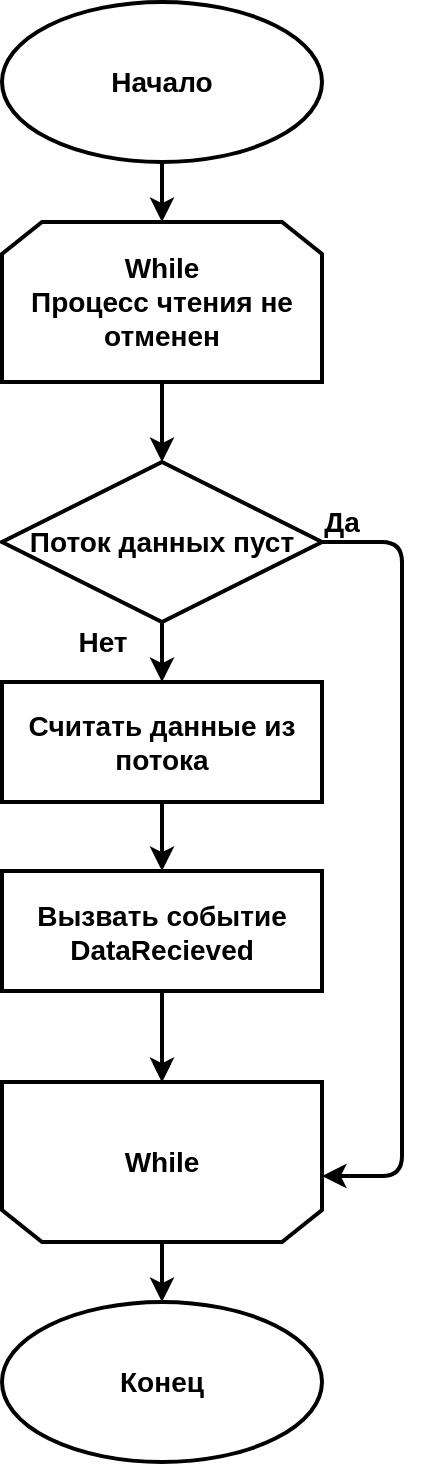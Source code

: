 <mxfile version="13.1.14" type="device"><diagram id="C5RBs43oDa-KdzZeNtuy" name="Page-1"><mxGraphModel grid="1" dx="868" dy="480" gridSize="10" guides="1" tooltips="1" connect="1" arrows="1" fold="1" page="1" pageScale="1" pageWidth="827" pageHeight="1169" math="0" shadow="0"><root><mxCell id="WIyWlLk6GJQsqaUBKTNV-0"/><mxCell id="WIyWlLk6GJQsqaUBKTNV-1" parent="WIyWlLk6GJQsqaUBKTNV-0"/><mxCell id="ugzJyn8NmBtLDIjo5Avi-0" value="&lt;font style=&quot;font-size: 14px&quot;&gt;&lt;b&gt;While&lt;br&gt;Процесс чтения не отменен&lt;/b&gt;&lt;/font&gt;" parent="WIyWlLk6GJQsqaUBKTNV-1" vertex="1" style="shape=loopLimit;whiteSpace=wrap;html=1;strokeWidth=2;"><mxGeometry as="geometry" x="240" y="200" width="160" height="80"/></mxCell><mxCell id="ugzJyn8NmBtLDIjo5Avi-1" value="&lt;b style=&quot;font-size: 14px&quot;&gt;&lt;font style=&quot;font-size: 14px&quot;&gt;Начало&lt;/font&gt;&lt;/b&gt;" parent="WIyWlLk6GJQsqaUBKTNV-1" vertex="1" style="ellipse;whiteSpace=wrap;html=1;strokeWidth=2;"><mxGeometry as="geometry" x="240" y="90" width="160" height="80"/></mxCell><mxCell id="ugzJyn8NmBtLDIjo5Avi-2" value="&lt;font style=&quot;font-size: 14px&quot;&gt;&lt;b&gt;Поток данных пуст&lt;/b&gt;&lt;/font&gt;" parent="WIyWlLk6GJQsqaUBKTNV-1" vertex="1" style="rhombus;whiteSpace=wrap;html=1;strokeWidth=2;"><mxGeometry as="geometry" x="240" y="320" width="160" height="80"/></mxCell><mxCell id="ugzJyn8NmBtLDIjo5Avi-6" value="&lt;font style=&quot;font-size: 14px&quot;&gt;&lt;b&gt;Считать данные из потока&lt;/b&gt;&lt;/font&gt;" parent="WIyWlLk6GJQsqaUBKTNV-1" vertex="1" style="rounded=0;whiteSpace=wrap;html=1;strokeWidth=2;"><mxGeometry as="geometry" x="240" y="430" width="160" height="60"/></mxCell><mxCell id="ugzJyn8NmBtLDIjo5Avi-19" value="" parent="WIyWlLk6GJQsqaUBKTNV-1" style="edgeStyle=orthogonalEdgeStyle;rounded=0;orthogonalLoop=1;jettySize=auto;html=1;strokeWidth=2;" source="ugzJyn8NmBtLDIjo5Avi-7" target="ugzJyn8NmBtLDIjo5Avi-10" edge="1"><mxGeometry as="geometry" relative="1"/></mxCell><mxCell id="ugzJyn8NmBtLDIjo5Avi-7" value="&lt;b style=&quot;font-size: 14px&quot;&gt;&lt;font style=&quot;font-size: 14px&quot;&gt;Вызвать событие DataRecieved&lt;/font&gt;&lt;/b&gt;" parent="WIyWlLk6GJQsqaUBKTNV-1" vertex="1" style="rounded=0;whiteSpace=wrap;html=1;strokeWidth=2;"><mxGeometry as="geometry" x="240" y="524.5" width="160" height="60"/></mxCell><mxCell id="ugzJyn8NmBtLDIjo5Avi-8" value="" parent="WIyWlLk6GJQsqaUBKTNV-1" style="endArrow=classic;html=1;exitX=0.5;exitY=1;exitDx=0;exitDy=0;entryX=0.5;entryY=0;entryDx=0;entryDy=0;strokeWidth=2;" source="ugzJyn8NmBtLDIjo5Avi-1" target="ugzJyn8NmBtLDIjo5Avi-0" edge="1"><mxGeometry as="geometry" width="50" height="50" relative="1"><mxPoint as="sourcePoint" x="390" y="270"/><mxPoint as="targetPoint" x="440" y="220"/></mxGeometry></mxCell><mxCell id="ugzJyn8NmBtLDIjo5Avi-9" value="" parent="WIyWlLk6GJQsqaUBKTNV-1" style="endArrow=classic;html=1;exitX=0.5;exitY=1;exitDx=0;exitDy=0;entryX=0.5;entryY=0;entryDx=0;entryDy=0;strokeWidth=2;" source="ugzJyn8NmBtLDIjo5Avi-0" target="ugzJyn8NmBtLDIjo5Avi-2" edge="1"><mxGeometry as="geometry" width="50" height="50" relative="1"><mxPoint as="sourcePoint" x="390" y="270"/><mxPoint as="targetPoint" x="440" y="220"/></mxGeometry></mxCell><mxCell id="ugzJyn8NmBtLDIjo5Avi-10" value="" parent="WIyWlLk6GJQsqaUBKTNV-1" vertex="1" style="shape=loopLimit;whiteSpace=wrap;html=1;strokeWidth=2;rotation=-180;"><mxGeometry as="geometry" x="240" y="630" width="160" height="80"/></mxCell><mxCell id="ugzJyn8NmBtLDIjo5Avi-11" value="" parent="WIyWlLk6GJQsqaUBKTNV-1" style="endArrow=classic;html=1;exitX=0.5;exitY=1;exitDx=0;exitDy=0;entryX=0.5;entryY=0;entryDx=0;entryDy=0;strokeWidth=2;" source="ugzJyn8NmBtLDIjo5Avi-2" target="ugzJyn8NmBtLDIjo5Avi-6" edge="1"><mxGeometry as="geometry" width="50" height="50" relative="1"><mxPoint as="sourcePoint" x="390" y="540"/><mxPoint as="targetPoint" x="440" y="490"/></mxGeometry></mxCell><mxCell id="ugzJyn8NmBtLDIjo5Avi-12" value="" parent="WIyWlLk6GJQsqaUBKTNV-1" style="endArrow=classic;html=1;exitX=0.5;exitY=1;exitDx=0;exitDy=0;entryX=0.5;entryY=0;entryDx=0;entryDy=0;strokeWidth=2;" source="ugzJyn8NmBtLDIjo5Avi-6" target="ugzJyn8NmBtLDIjo5Avi-7" edge="1"><mxGeometry as="geometry" width="50" height="50" relative="1"><mxPoint as="sourcePoint" x="390" y="540"/><mxPoint as="targetPoint" x="440" y="490"/></mxGeometry></mxCell><mxCell id="ugzJyn8NmBtLDIjo5Avi-13" value="" parent="WIyWlLk6GJQsqaUBKTNV-1" style="endArrow=classic;html=1;exitX=0.5;exitY=1;exitDx=0;exitDy=0;" source="ugzJyn8NmBtLDIjo5Avi-7" edge="1"><mxGeometry as="geometry" width="50" height="50" relative="1"><mxPoint as="sourcePoint" x="390" y="540"/><mxPoint as="targetPoint" x="320" y="630"/></mxGeometry></mxCell><mxCell id="ugzJyn8NmBtLDIjo5Avi-14" value="" parent="WIyWlLk6GJQsqaUBKTNV-1" style="endArrow=classic;html=1;exitX=1;exitY=0.5;exitDx=0;exitDy=0;strokeWidth=2;" source="ugzJyn8NmBtLDIjo5Avi-2" edge="1"><mxGeometry as="geometry" width="50" height="50" relative="1"><mxPoint as="sourcePoint" x="390" y="390"/><mxPoint as="targetPoint" x="400" y="677"/><Array as="points"><mxPoint x="440" y="360"/><mxPoint x="440" y="677"/></Array></mxGeometry></mxCell><mxCell id="ugzJyn8NmBtLDIjo5Avi-15" value="&lt;font style=&quot;font-size: 14px&quot;&gt;&lt;b&gt;Да&lt;/b&gt;&lt;/font&gt;" parent="WIyWlLk6GJQsqaUBKTNV-1" vertex="1" style="text;html=1;strokeColor=none;fillColor=none;align=center;verticalAlign=middle;whiteSpace=wrap;rounded=0;strokeWidth=2;"><mxGeometry as="geometry" x="390" y="210" width="40" height="280"/></mxCell><mxCell id="ugzJyn8NmBtLDIjo5Avi-16" value="&lt;b style=&quot;font-size: 14px&quot;&gt;&lt;font style=&quot;font-size: 14px&quot;&gt;Нет&lt;/font&gt;&lt;/b&gt;" parent="WIyWlLk6GJQsqaUBKTNV-1" vertex="1" style="text;html=1;align=center;verticalAlign=middle;resizable=0;points=[];autosize=1;"><mxGeometry as="geometry" x="270" y="400" width="40" height="20"/></mxCell><mxCell id="ugzJyn8NmBtLDIjo5Avi-17" value="&lt;font style=&quot;font-size: 14px&quot;&gt;&lt;b&gt;Конец&lt;/b&gt;&lt;/font&gt;" parent="WIyWlLk6GJQsqaUBKTNV-1" vertex="1" style="ellipse;whiteSpace=wrap;html=1;strokeWidth=2;"><mxGeometry as="geometry" x="240" y="740" width="160" height="80"/></mxCell><mxCell id="ugzJyn8NmBtLDIjo5Avi-18" value="" parent="WIyWlLk6GJQsqaUBKTNV-1" style="endArrow=classic;html=1;exitX=0.5;exitY=0;exitDx=0;exitDy=0;entryX=0.5;entryY=0;entryDx=0;entryDy=0;strokeWidth=2;" source="ugzJyn8NmBtLDIjo5Avi-10" target="ugzJyn8NmBtLDIjo5Avi-17" edge="1"><mxGeometry as="geometry" width="50" height="50" relative="1"><mxPoint as="sourcePoint" x="390" y="660"/><mxPoint as="targetPoint" x="440" y="610"/></mxGeometry></mxCell><mxCell id="GPDYUQu5isvCyZDiWpGE-0" value="&lt;font style=&quot;font-size: 14px&quot;&gt;&lt;b&gt;While&lt;/b&gt;&lt;/font&gt;" parent="WIyWlLk6GJQsqaUBKTNV-1" vertex="1" style="text;html=1;strokeColor=none;fillColor=none;align=center;verticalAlign=middle;whiteSpace=wrap;rounded=0;"><mxGeometry as="geometry" x="300" y="660" width="40" height="20"/></mxCell></root></mxGraphModel></diagram></mxfile>